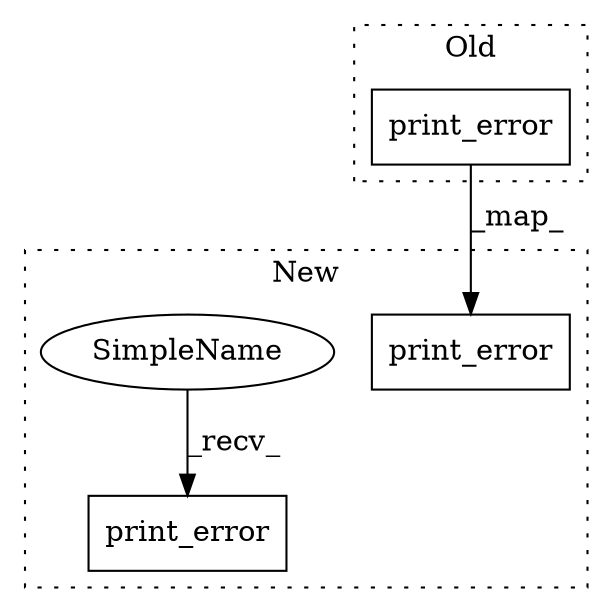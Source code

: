 digraph G {
subgraph cluster0 {
1 [label="print_error" a="32" s="3467,3536" l="12,1" shape="box"];
label = "Old";
style="dotted";
}
subgraph cluster1 {
2 [label="print_error" a="32" s="4824,4882" l="12,1" shape="box"];
3 [label="print_error" a="32" s="3559,3580" l="12,1" shape="box"];
4 [label="SimpleName" a="42" s="3547" l="11" shape="ellipse"];
label = "New";
style="dotted";
}
1 -> 2 [label="_map_"];
4 -> 3 [label="_recv_"];
}